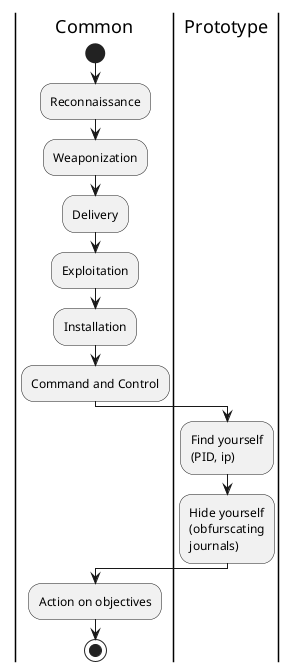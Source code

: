 @startuml

skinparam monochrome true
|Common|
start
:Reconnaissance;
:Weaponization;
:Delivery;
:Exploitation;
:Installation;
:Command and Control;
|Prototype|
:Find yourself\n(PID, ip);
:Hide yourself\n(obfurscating\njournals);
|Common|
:Action on objectives;
stop


@enduml

